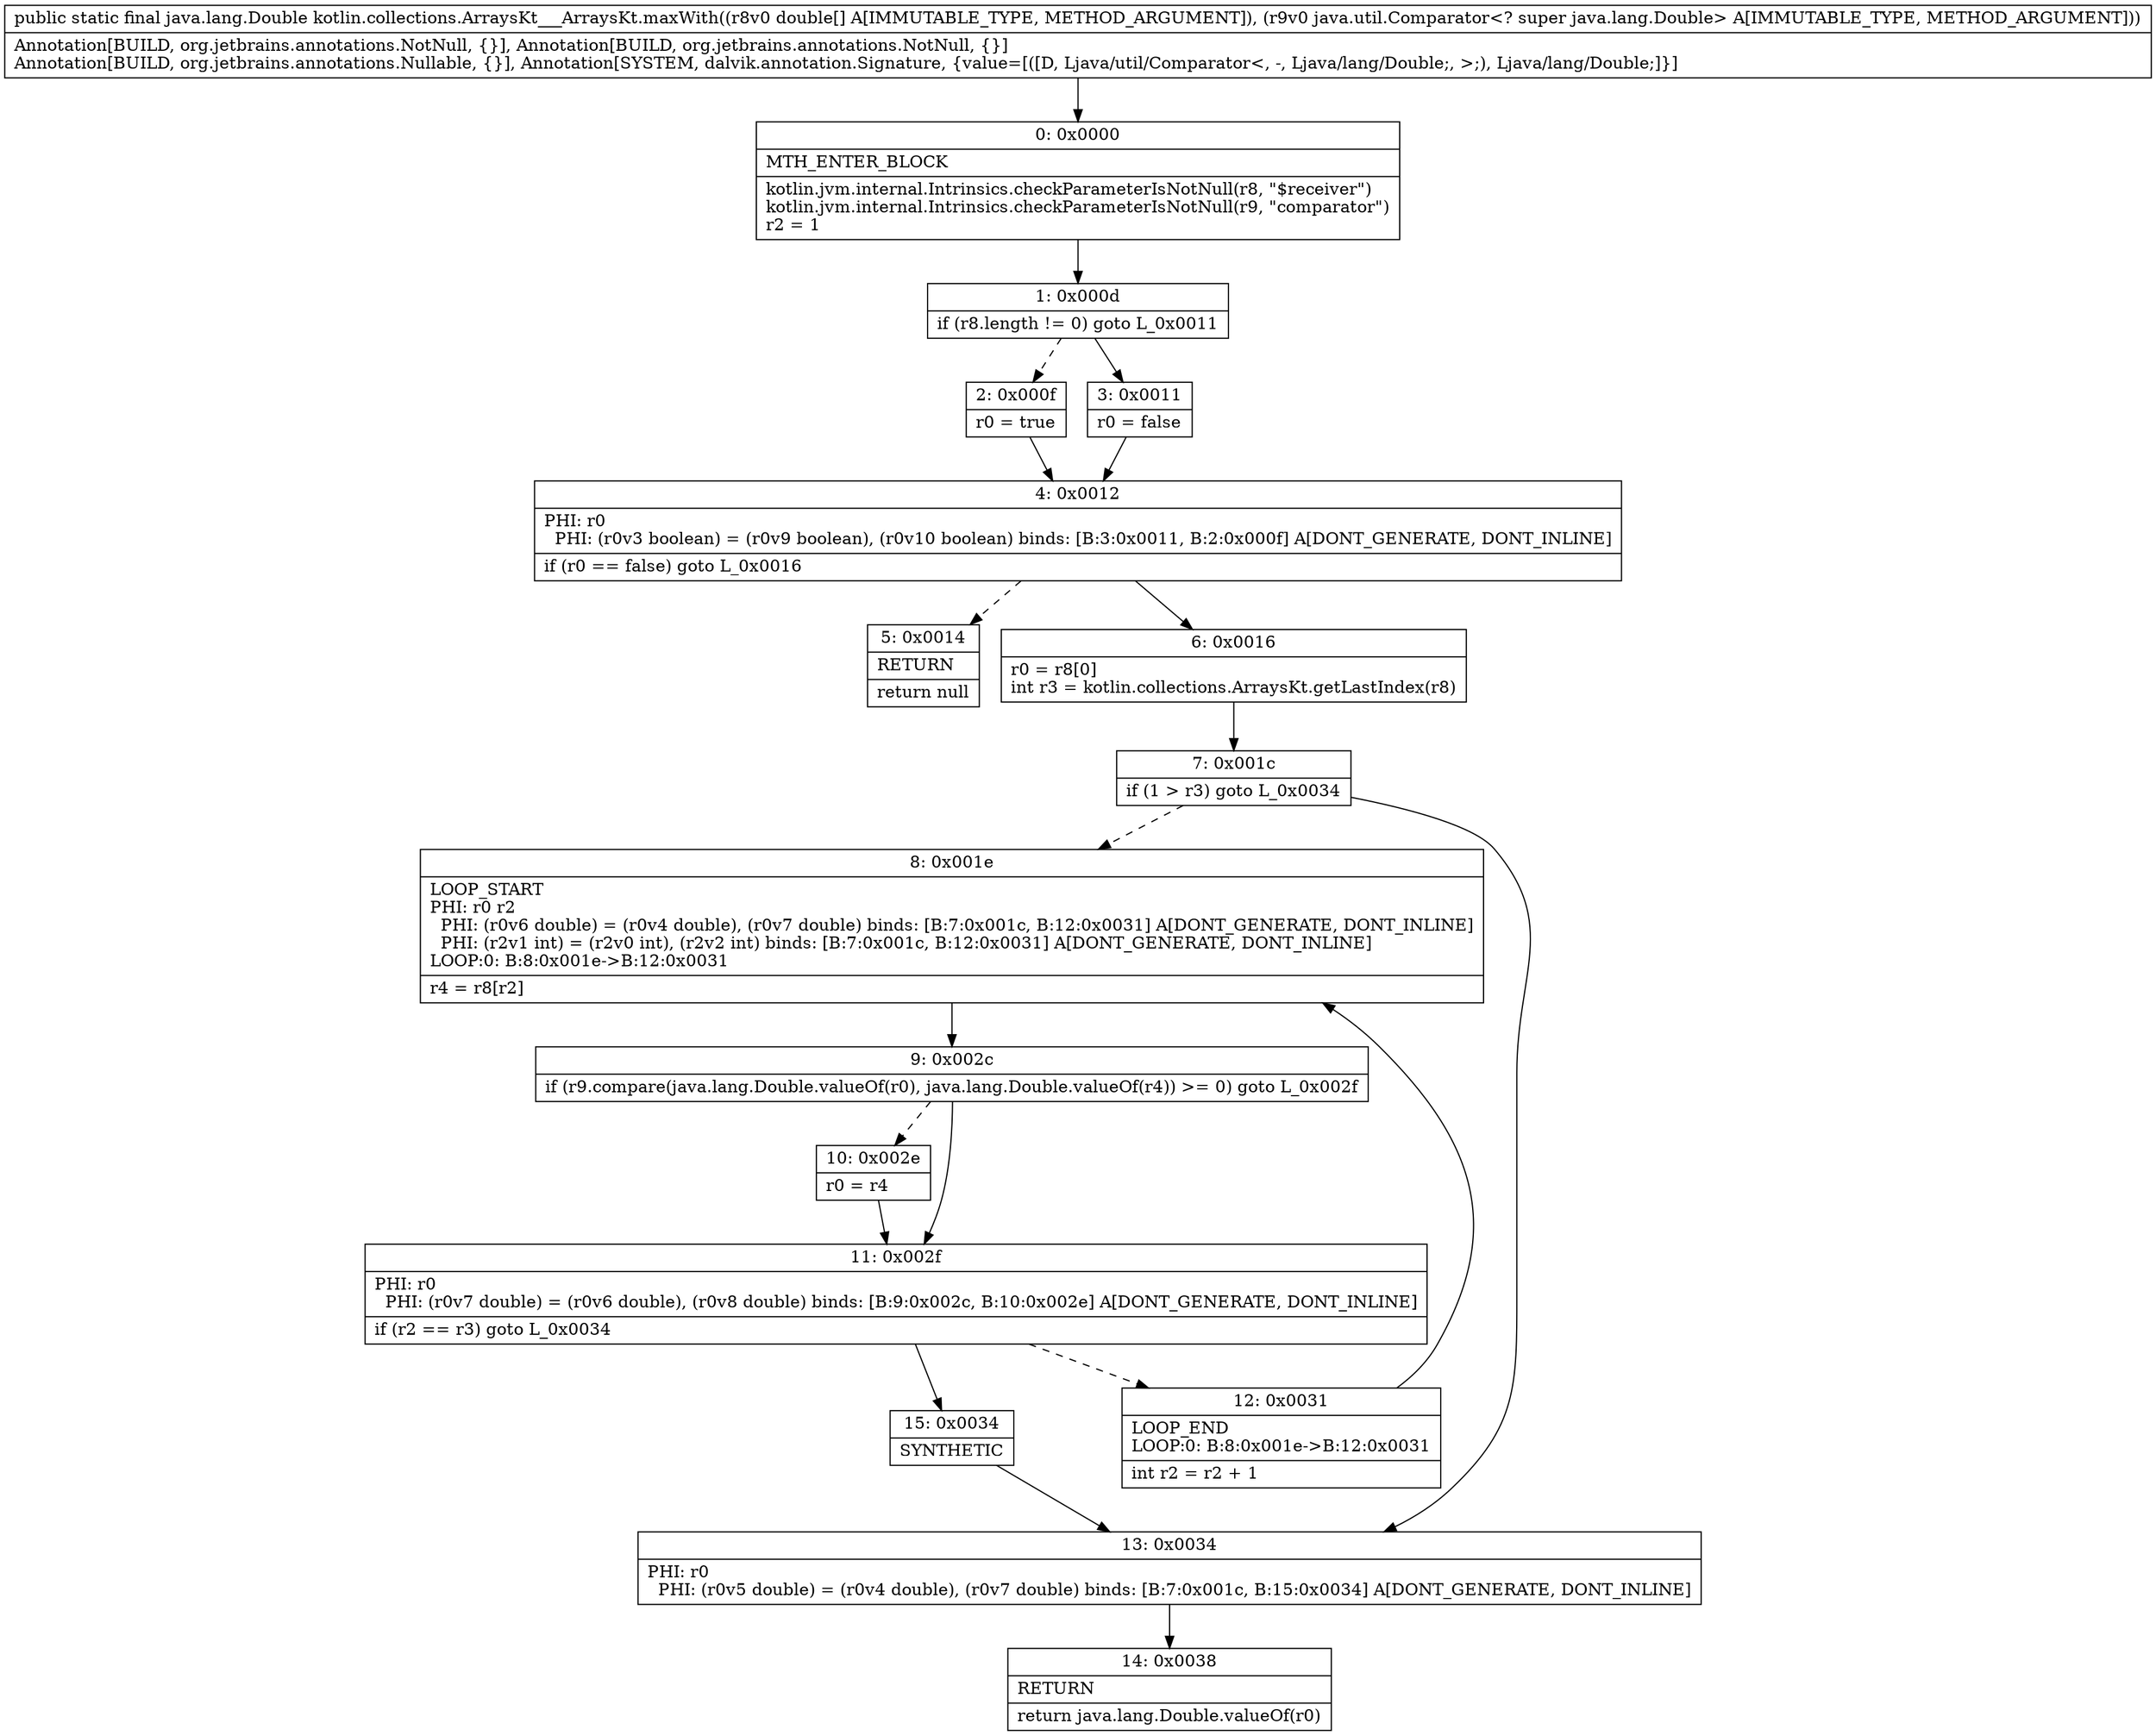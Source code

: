 digraph "CFG forkotlin.collections.ArraysKt___ArraysKt.maxWith([DLjava\/util\/Comparator;)Ljava\/lang\/Double;" {
Node_0 [shape=record,label="{0\:\ 0x0000|MTH_ENTER_BLOCK\l|kotlin.jvm.internal.Intrinsics.checkParameterIsNotNull(r8, \"$receiver\")\lkotlin.jvm.internal.Intrinsics.checkParameterIsNotNull(r9, \"comparator\")\lr2 = 1\l}"];
Node_1 [shape=record,label="{1\:\ 0x000d|if (r8.length != 0) goto L_0x0011\l}"];
Node_2 [shape=record,label="{2\:\ 0x000f|r0 = true\l}"];
Node_3 [shape=record,label="{3\:\ 0x0011|r0 = false\l}"];
Node_4 [shape=record,label="{4\:\ 0x0012|PHI: r0 \l  PHI: (r0v3 boolean) = (r0v9 boolean), (r0v10 boolean) binds: [B:3:0x0011, B:2:0x000f] A[DONT_GENERATE, DONT_INLINE]\l|if (r0 == false) goto L_0x0016\l}"];
Node_5 [shape=record,label="{5\:\ 0x0014|RETURN\l|return null\l}"];
Node_6 [shape=record,label="{6\:\ 0x0016|r0 = r8[0]\lint r3 = kotlin.collections.ArraysKt.getLastIndex(r8)\l}"];
Node_7 [shape=record,label="{7\:\ 0x001c|if (1 \> r3) goto L_0x0034\l}"];
Node_8 [shape=record,label="{8\:\ 0x001e|LOOP_START\lPHI: r0 r2 \l  PHI: (r0v6 double) = (r0v4 double), (r0v7 double) binds: [B:7:0x001c, B:12:0x0031] A[DONT_GENERATE, DONT_INLINE]\l  PHI: (r2v1 int) = (r2v0 int), (r2v2 int) binds: [B:7:0x001c, B:12:0x0031] A[DONT_GENERATE, DONT_INLINE]\lLOOP:0: B:8:0x001e\-\>B:12:0x0031\l|r4 = r8[r2]\l}"];
Node_9 [shape=record,label="{9\:\ 0x002c|if (r9.compare(java.lang.Double.valueOf(r0), java.lang.Double.valueOf(r4)) \>= 0) goto L_0x002f\l}"];
Node_10 [shape=record,label="{10\:\ 0x002e|r0 = r4\l}"];
Node_11 [shape=record,label="{11\:\ 0x002f|PHI: r0 \l  PHI: (r0v7 double) = (r0v6 double), (r0v8 double) binds: [B:9:0x002c, B:10:0x002e] A[DONT_GENERATE, DONT_INLINE]\l|if (r2 == r3) goto L_0x0034\l}"];
Node_12 [shape=record,label="{12\:\ 0x0031|LOOP_END\lLOOP:0: B:8:0x001e\-\>B:12:0x0031\l|int r2 = r2 + 1\l}"];
Node_13 [shape=record,label="{13\:\ 0x0034|PHI: r0 \l  PHI: (r0v5 double) = (r0v4 double), (r0v7 double) binds: [B:7:0x001c, B:15:0x0034] A[DONT_GENERATE, DONT_INLINE]\l}"];
Node_14 [shape=record,label="{14\:\ 0x0038|RETURN\l|return java.lang.Double.valueOf(r0)\l}"];
Node_15 [shape=record,label="{15\:\ 0x0034|SYNTHETIC\l}"];
MethodNode[shape=record,label="{public static final java.lang.Double kotlin.collections.ArraysKt___ArraysKt.maxWith((r8v0 double[] A[IMMUTABLE_TYPE, METHOD_ARGUMENT]), (r9v0 java.util.Comparator\<? super java.lang.Double\> A[IMMUTABLE_TYPE, METHOD_ARGUMENT]))  | Annotation[BUILD, org.jetbrains.annotations.NotNull, \{\}], Annotation[BUILD, org.jetbrains.annotations.NotNull, \{\}]\lAnnotation[BUILD, org.jetbrains.annotations.Nullable, \{\}], Annotation[SYSTEM, dalvik.annotation.Signature, \{value=[([D, Ljava\/util\/Comparator\<, \-, Ljava\/lang\/Double;, \>;), Ljava\/lang\/Double;]\}]\l}"];
MethodNode -> Node_0;
Node_0 -> Node_1;
Node_1 -> Node_2[style=dashed];
Node_1 -> Node_3;
Node_2 -> Node_4;
Node_3 -> Node_4;
Node_4 -> Node_5[style=dashed];
Node_4 -> Node_6;
Node_6 -> Node_7;
Node_7 -> Node_8[style=dashed];
Node_7 -> Node_13;
Node_8 -> Node_9;
Node_9 -> Node_10[style=dashed];
Node_9 -> Node_11;
Node_10 -> Node_11;
Node_11 -> Node_12[style=dashed];
Node_11 -> Node_15;
Node_12 -> Node_8;
Node_13 -> Node_14;
Node_15 -> Node_13;
}

